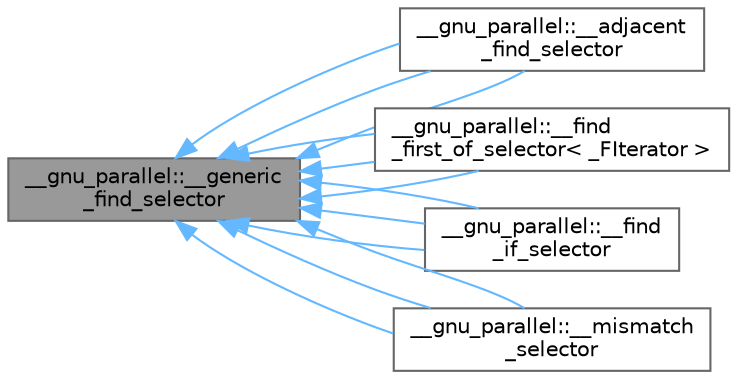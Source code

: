 digraph "__gnu_parallel::__generic_find_selector"
{
 // LATEX_PDF_SIZE
  bgcolor="transparent";
  edge [fontname=Helvetica,fontsize=10,labelfontname=Helvetica,labelfontsize=10];
  node [fontname=Helvetica,fontsize=10,shape=box,height=0.2,width=0.4];
  rankdir="LR";
  Node1 [id="Node000001",label="__gnu_parallel::__generic\l_find_selector",height=0.2,width=0.4,color="gray40", fillcolor="grey60", style="filled", fontcolor="black",tooltip="Base class of all __gnu_parallel::__find_template selectors."];
  Node1 -> Node2 [id="edge25_Node000001_Node000002",dir="back",color="steelblue1",style="solid",tooltip=" "];
  Node2 [id="Node000002",label="__gnu_parallel::__adjacent\l_find_selector",height=0.2,width=0.4,color="gray40", fillcolor="white", style="filled",URL="$struct____gnu__parallel_1_1____adjacent__find__selector.html",tooltip="Test predicate on two adjacent elements."];
  Node1 -> Node2 [id="edge26_Node000001_Node000002",dir="back",color="steelblue1",style="solid",tooltip=" "];
  Node1 -> Node2 [id="edge27_Node000001_Node000002",dir="back",color="steelblue1",style="solid",tooltip=" "];
  Node1 -> Node3 [id="edge28_Node000001_Node000003",dir="back",color="steelblue1",style="solid",tooltip=" "];
  Node3 [id="Node000003",label="__gnu_parallel::__find\l_first_of_selector\< _FIterator \>",height=0.2,width=0.4,color="gray40", fillcolor="white", style="filled",URL="$struct____gnu__parallel_1_1____find__first__of__selector.html",tooltip="Test predicate on several elements."];
  Node1 -> Node3 [id="edge29_Node000001_Node000003",dir="back",color="steelblue1",style="solid",tooltip=" "];
  Node1 -> Node3 [id="edge30_Node000001_Node000003",dir="back",color="steelblue1",style="solid",tooltip=" "];
  Node1 -> Node4 [id="edge31_Node000001_Node000004",dir="back",color="steelblue1",style="solid",tooltip=" "];
  Node4 [id="Node000004",label="__gnu_parallel::__find\l_if_selector",height=0.2,width=0.4,color="gray40", fillcolor="white", style="filled",URL="$struct____gnu__parallel_1_1____find__if__selector.html",tooltip="Test predicate on a single element, used for std::find() and std::find_if ()."];
  Node1 -> Node4 [id="edge32_Node000001_Node000004",dir="back",color="steelblue1",style="solid",tooltip=" "];
  Node1 -> Node4 [id="edge33_Node000001_Node000004",dir="back",color="steelblue1",style="solid",tooltip=" "];
  Node1 -> Node5 [id="edge34_Node000001_Node000005",dir="back",color="steelblue1",style="solid",tooltip=" "];
  Node5 [id="Node000005",label="__gnu_parallel::__mismatch\l_selector",height=0.2,width=0.4,color="gray40", fillcolor="white", style="filled",URL="$struct____gnu__parallel_1_1____mismatch__selector.html",tooltip="Test inverted predicate on a single element."];
  Node1 -> Node5 [id="edge35_Node000001_Node000005",dir="back",color="steelblue1",style="solid",tooltip=" "];
  Node1 -> Node5 [id="edge36_Node000001_Node000005",dir="back",color="steelblue1",style="solid",tooltip=" "];
}
